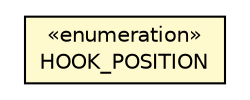 #!/usr/local/bin/dot
#
# Class diagram 
# Generated by UMLGraph version R5_6-24-gf6e263 (http://www.umlgraph.org/)
#

digraph G {
	edge [fontname="Helvetica",fontsize=10,labelfontname="Helvetica",labelfontsize=10];
	node [fontname="Helvetica",fontsize=10,shape=plaintext];
	nodesep=0.25;
	ranksep=0.5;
	// com.orientechnologies.orient.core.hook.ORecordHook.HOOK_POSITION
	c2999956 [label=<<table title="com.orientechnologies.orient.core.hook.ORecordHook.HOOK_POSITION" border="0" cellborder="1" cellspacing="0" cellpadding="2" port="p" bgcolor="lemonChiffon" href="./ORecordHook.HOOK_POSITION.html">
		<tr><td><table border="0" cellspacing="0" cellpadding="1">
<tr><td align="center" balign="center"> &#171;enumeration&#187; </td></tr>
<tr><td align="center" balign="center"> HOOK_POSITION </td></tr>
		</table></td></tr>
		</table>>, URL="./ORecordHook.HOOK_POSITION.html", fontname="Helvetica", fontcolor="black", fontsize=10.0];
}

